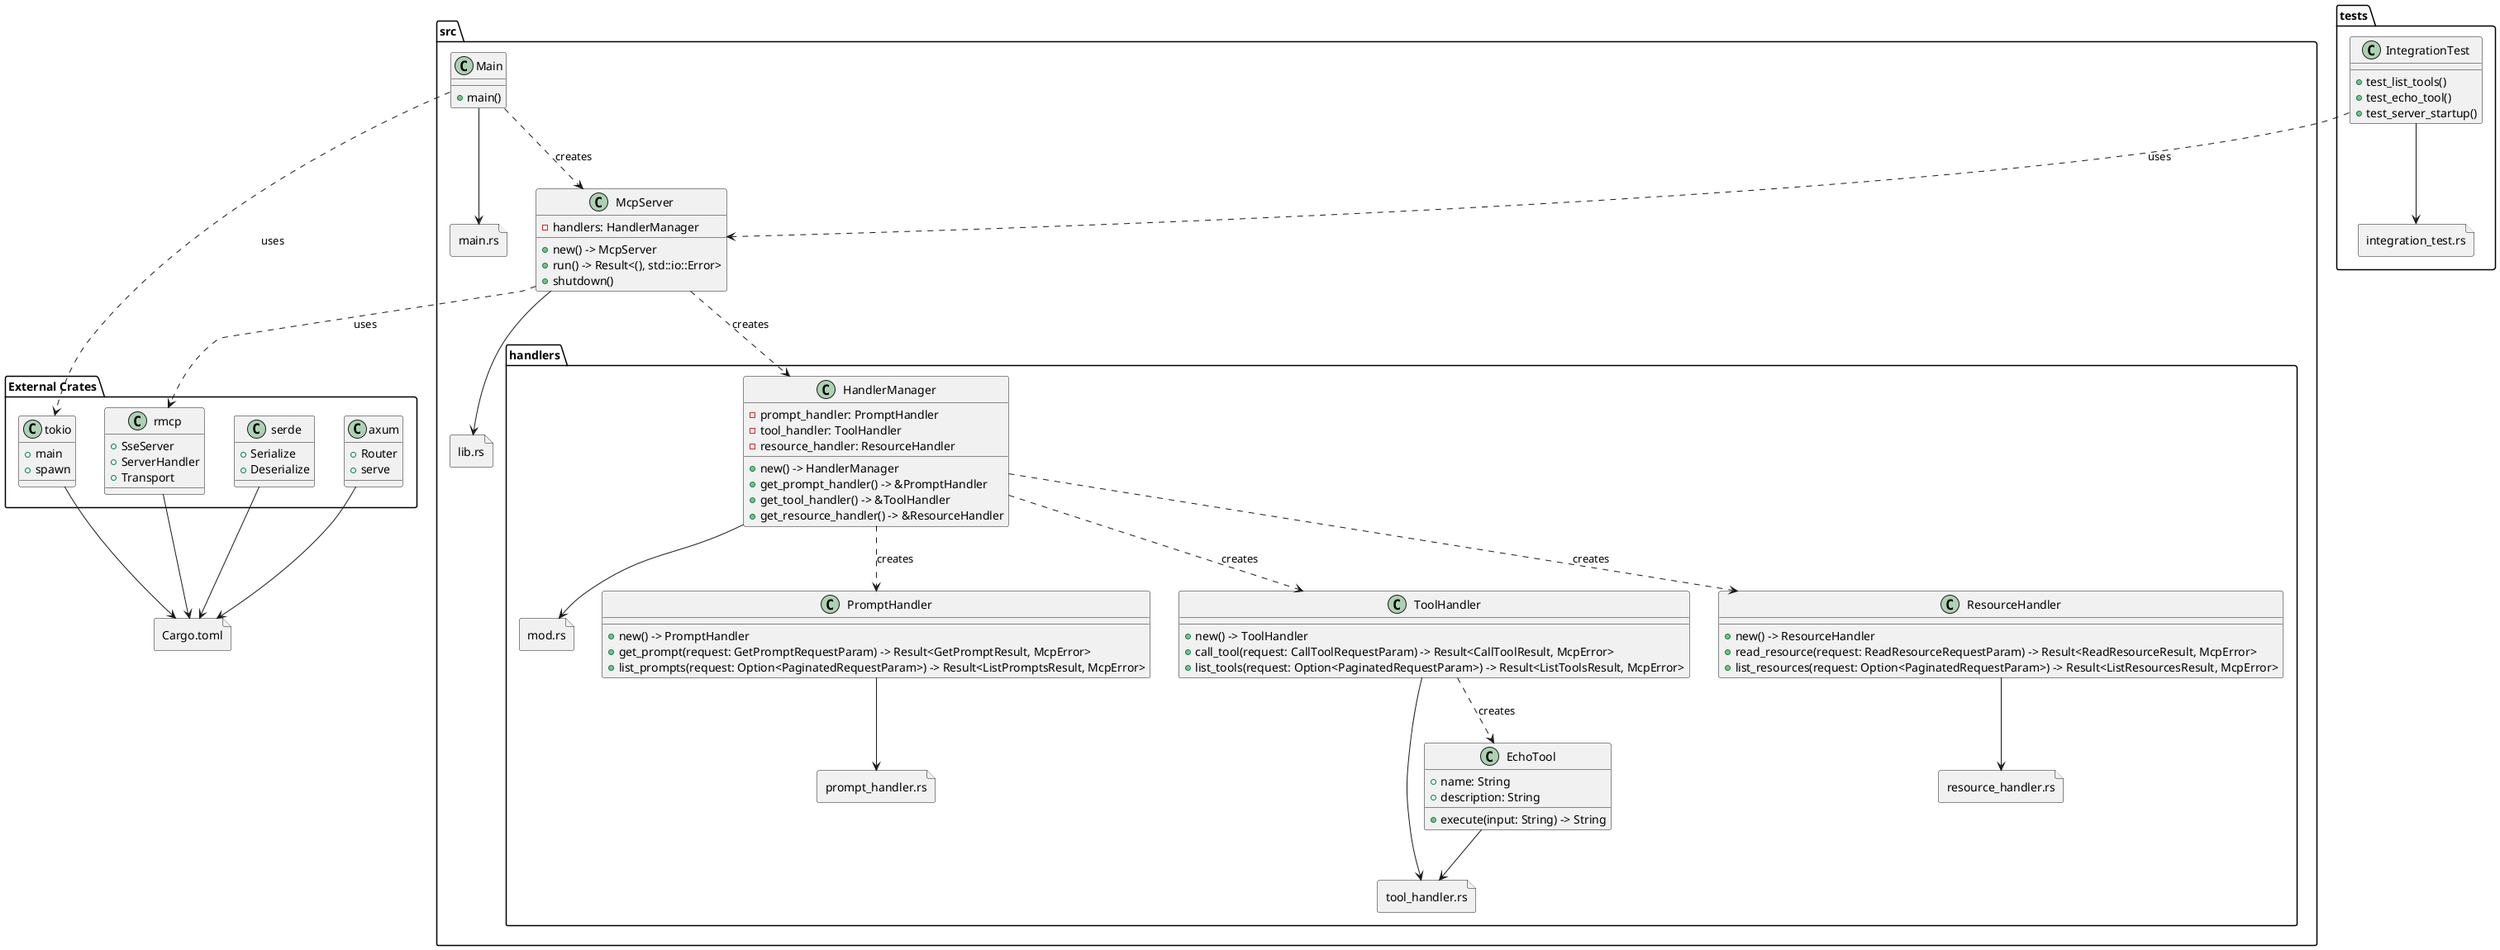 @startuml keipes-ai-mcp-architecture
allowmixing

file "Cargo.toml" as cargo_toml

package "src" {
    file "main.rs" as main_rs
    class "Main" {
        +main()
    }
    
    file "lib.rs" as lib_rs
    class "McpServer" {
        -handlers: HandlerManager
        +new() -> McpServer
        +run() -> Result<(), std::io::Error>
        +shutdown()
    }
    
    package "handlers" {
        file "mod.rs" as handlers_mod_rs
        file "prompt_handler.rs" as prompt_handler_rs
        file "tool_handler.rs" as tool_handler_rs
        file "resource_handler.rs" as resource_handler_rs
        
        class "HandlerManager" {
            -prompt_handler: PromptHandler
            -tool_handler: ToolHandler
            -resource_handler: ResourceHandler
            +new() -> HandlerManager
            +get_prompt_handler() -> &PromptHandler
            +get_tool_handler() -> &ToolHandler
            +get_resource_handler() -> &ResourceHandler
        }
        
        class "PromptHandler" {
            +new() -> PromptHandler
            +get_prompt(request: GetPromptRequestParam) -> Result<GetPromptResult, McpError>
            +list_prompts(request: Option<PaginatedRequestParam>) -> Result<ListPromptsResult, McpError>
        }
        
        class "ToolHandler" {
            +new() -> ToolHandler
            +call_tool(request: CallToolRequestParam) -> Result<CallToolResult, McpError>
            +list_tools(request: Option<PaginatedRequestParam>) -> Result<ListToolsResult, McpError>
        }
        
        class "ResourceHandler" {
            +new() -> ResourceHandler
            +read_resource(request: ReadResourceRequestParam) -> Result<ReadResourceResult, McpError>
            +list_resources(request: Option<PaginatedRequestParam>) -> Result<ListResourcesResult, McpError>
        }
        
        class "EchoTool" {
            +name: String
            +description: String
            +execute(input: String) -> String
        }
    }
}

package "tests" {
    file "integration_test.rs" as integration_test_rs
    class "IntegrationTest" {
        +test_list_tools()
        +test_echo_tool()
        +test_server_startup()
    }
}

package "External Crates" {
    class "rmcp" {
        +SseServer
        +ServerHandler
        +Transport
    }
    class "tokio" {
        +main
        +spawn
    }
    class "serde" {
        +Serialize
        +Deserialize
    }
    class "axum" {
        +Router
        +serve
    }
}

Main --> main_rs
McpServer --> lib_rs
HandlerManager --> handlers_mod_rs
PromptHandler --> prompt_handler_rs
ToolHandler --> tool_handler_rs
ResourceHandler --> resource_handler_rs
EchoTool --> tool_handler_rs
IntegrationTest --> integration_test_rs

rmcp --> cargo_toml
tokio --> cargo_toml
serde --> cargo_toml
axum --> cargo_toml

Main ..> McpServer : creates
McpServer ..> HandlerManager : creates
HandlerManager ..> PromptHandler : creates
HandlerManager ..> ToolHandler : creates
HandlerManager ..> ResourceHandler : creates
ToolHandler ..> EchoTool : creates
McpServer ..> rmcp : uses
Main ..> tokio : uses
IntegrationTest ..> McpServer : uses

@enduml